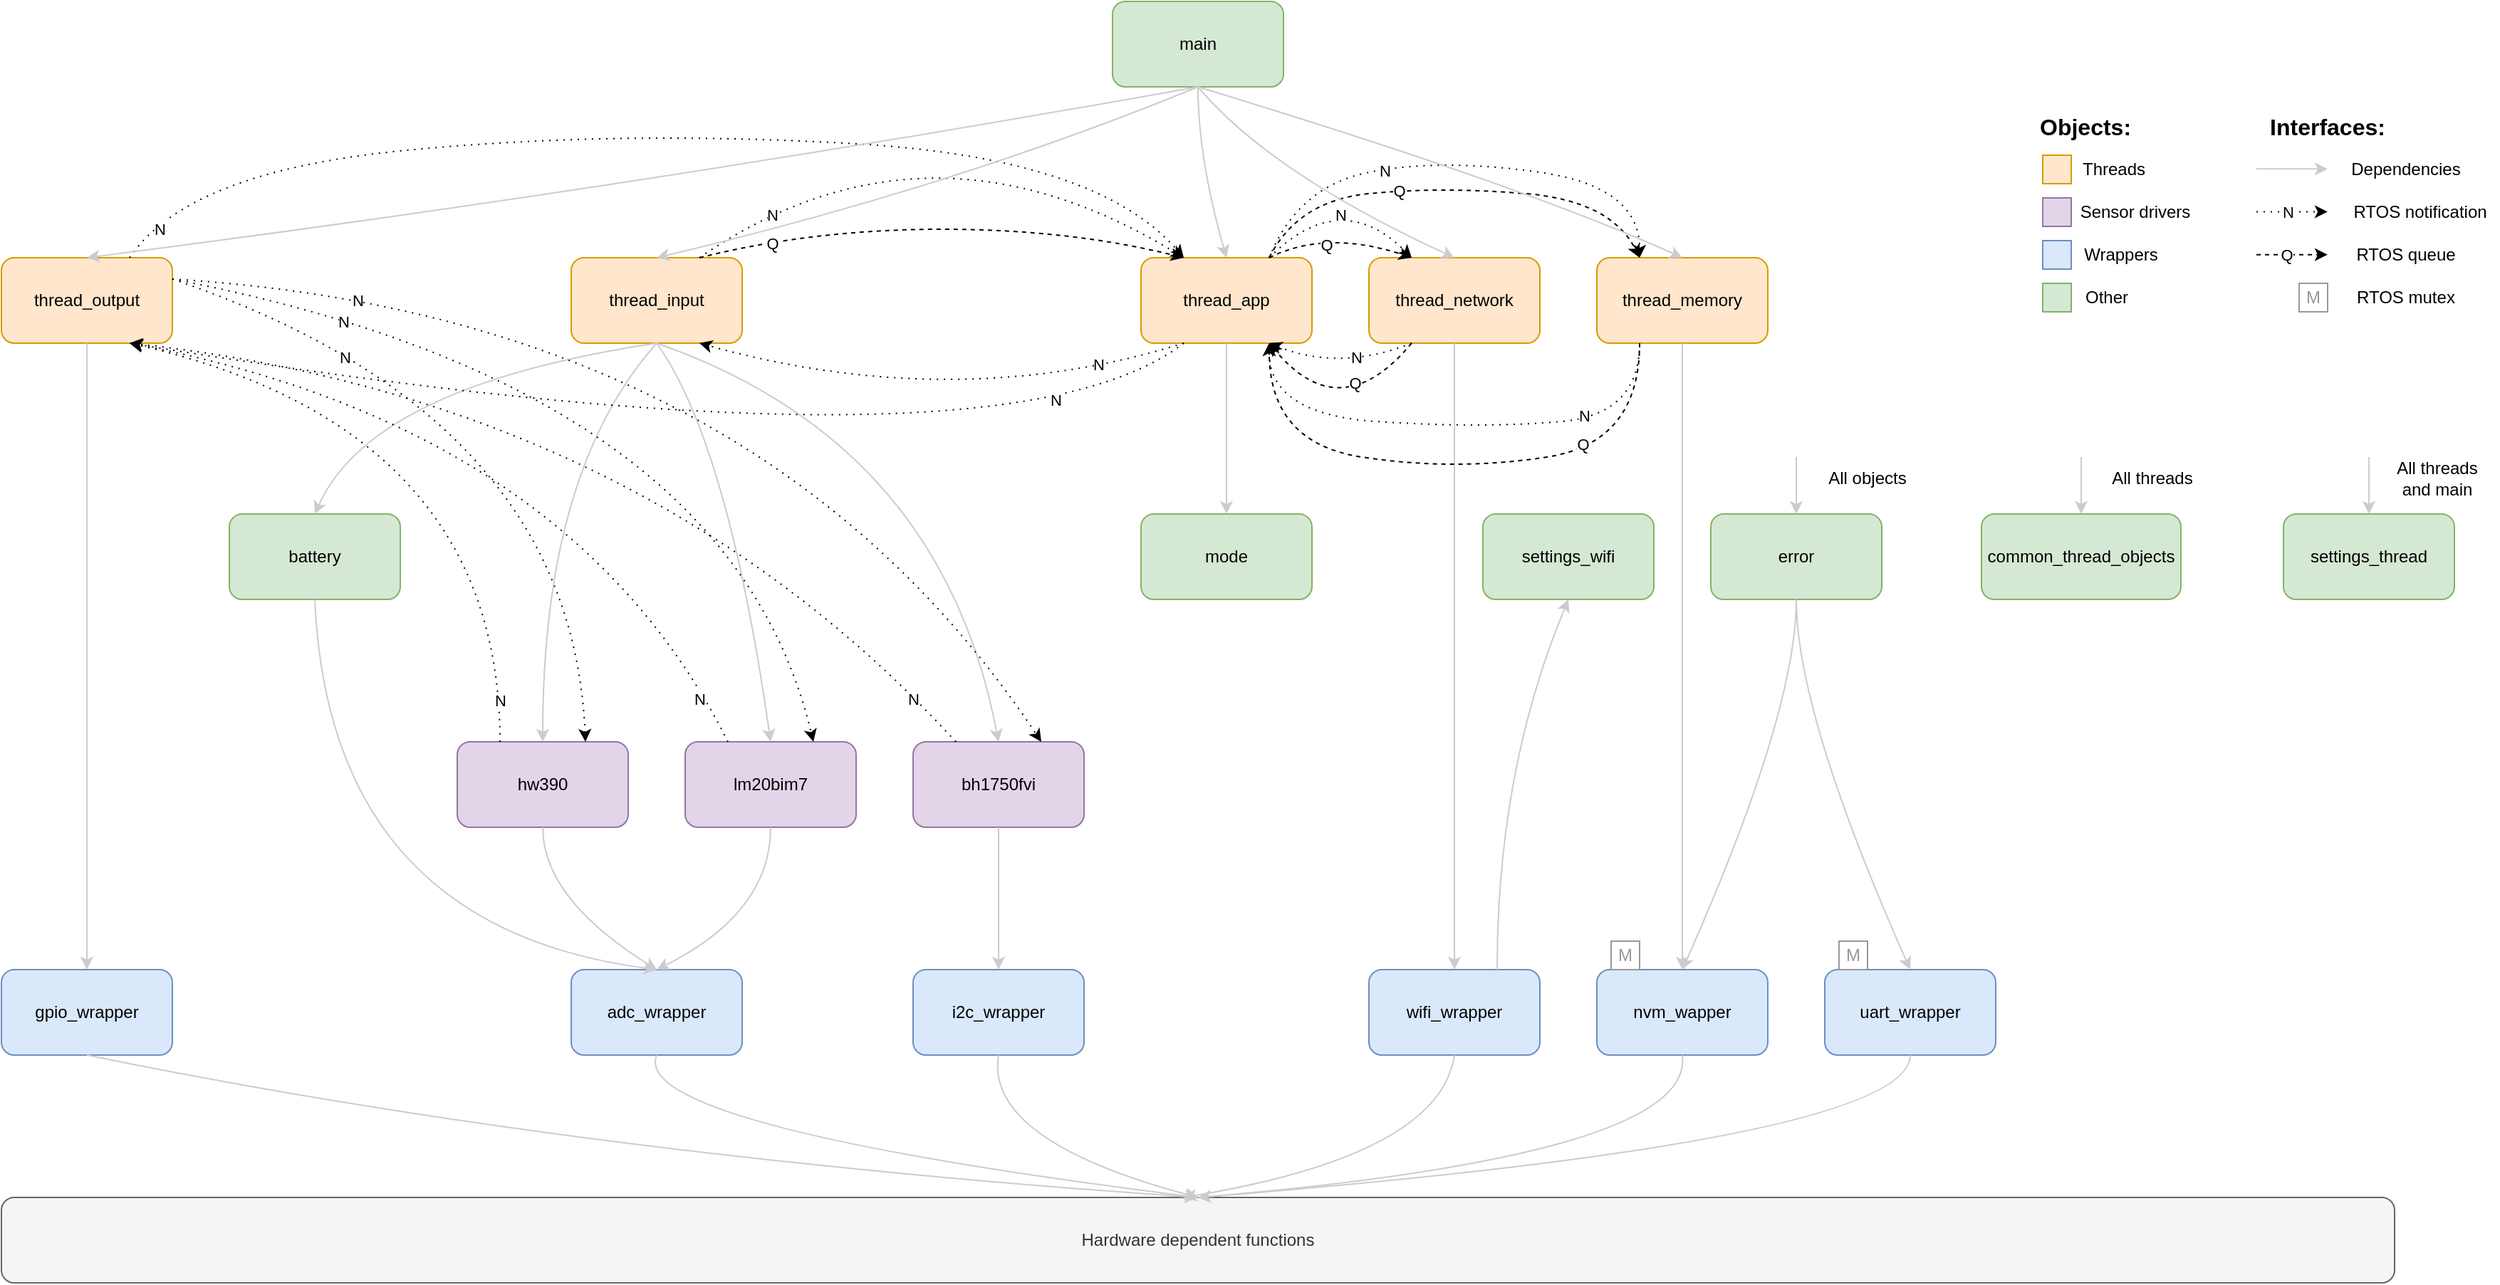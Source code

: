 <mxfile version="21.6.5" type="google">
  <diagram name="Page-1" id="Qhbv0L-M8v_GI2V6HR2L">
    <mxGraphModel grid="1" page="1" gridSize="10" guides="1" tooltips="1" connect="1" arrows="1" fold="1" pageScale="1" pageWidth="850" pageHeight="1100" math="0" shadow="0">
      <root>
        <mxCell id="0" />
        <mxCell id="1" parent="0" />
        <mxCell id="AQ2B_PwLkIXll5wLbdg6-1" value="thread_input" style="rounded=1;whiteSpace=wrap;html=1;fillColor=#ffe6cc;strokeColor=#d79b00;" vertex="1" parent="1">
          <mxGeometry x="-40" y="110" width="120" height="60" as="geometry" />
        </mxCell>
        <mxCell id="AQ2B_PwLkIXll5wLbdg6-2" value="thread_output" style="rounded=1;whiteSpace=wrap;html=1;fillColor=#ffe6cc;strokeColor=#d79b00;" vertex="1" parent="1">
          <mxGeometry x="-440" y="110" width="120" height="60" as="geometry" />
        </mxCell>
        <mxCell id="AQ2B_PwLkIXll5wLbdg6-3" value="thread_app" style="rounded=1;whiteSpace=wrap;html=1;fillColor=#ffe6cc;strokeColor=#d79b00;" vertex="1" parent="1">
          <mxGeometry x="360" y="110" width="120" height="60" as="geometry" />
        </mxCell>
        <mxCell id="AQ2B_PwLkIXll5wLbdg6-4" value="thread_network" style="rounded=1;whiteSpace=wrap;html=1;fillColor=#ffe6cc;strokeColor=#d79b00;" vertex="1" parent="1">
          <mxGeometry x="520" y="110" width="120" height="60" as="geometry" />
        </mxCell>
        <mxCell id="AQ2B_PwLkIXll5wLbdg6-5" value="thread_memory" style="rounded=1;whiteSpace=wrap;html=1;fillColor=#ffe6cc;strokeColor=#d79b00;" vertex="1" parent="1">
          <mxGeometry x="680" y="110" width="120" height="60" as="geometry" />
        </mxCell>
        <mxCell id="AQ2B_PwLkIXll5wLbdg6-6" value="hw390" style="rounded=1;whiteSpace=wrap;html=1;fillColor=#e1d5e7;strokeColor=#9673a6;" vertex="1" parent="1">
          <mxGeometry x="-120" y="450" width="120" height="60" as="geometry" />
        </mxCell>
        <mxCell id="AQ2B_PwLkIXll5wLbdg6-7" value="lm20bim7" style="rounded=1;whiteSpace=wrap;html=1;fillColor=#e1d5e7;strokeColor=#9673a6;" vertex="1" parent="1">
          <mxGeometry x="40" y="450" width="120" height="60" as="geometry" />
        </mxCell>
        <mxCell id="AQ2B_PwLkIXll5wLbdg6-8" value="bh1750fvi" style="rounded=1;whiteSpace=wrap;html=1;fillColor=#e1d5e7;strokeColor=#9673a6;" vertex="1" parent="1">
          <mxGeometry x="200" y="450" width="120" height="60" as="geometry" />
        </mxCell>
        <mxCell id="AQ2B_PwLkIXll5wLbdg6-9" value="Hardware dependent functions" style="rounded=1;whiteSpace=wrap;html=1;fillColor=#f5f5f5;fontColor=#333333;strokeColor=#666666;" vertex="1" parent="1">
          <mxGeometry x="-440" y="770" width="1680" height="60" as="geometry" />
        </mxCell>
        <mxCell id="AQ2B_PwLkIXll5wLbdg6-10" value="battery" style="rounded=1;whiteSpace=wrap;html=1;fillColor=#d5e8d4;strokeColor=#82b366;" vertex="1" parent="1">
          <mxGeometry x="-280" y="290" width="120" height="60" as="geometry" />
        </mxCell>
        <mxCell id="AQ2B_PwLkIXll5wLbdg6-11" value="mode" style="rounded=1;whiteSpace=wrap;html=1;fillColor=#d5e8d4;strokeColor=#82b366;" vertex="1" parent="1">
          <mxGeometry x="360" y="290" width="120" height="60" as="geometry" />
        </mxCell>
        <mxCell id="AQ2B_PwLkIXll5wLbdg6-13" value="wifi_wrapper" style="rounded=1;whiteSpace=wrap;html=1;fillColor=#dae8fc;strokeColor=#6c8ebf;" vertex="1" parent="1">
          <mxGeometry x="520" y="610" width="120" height="60" as="geometry" />
        </mxCell>
        <mxCell id="AQ2B_PwLkIXll5wLbdg6-14" value="error" style="rounded=1;whiteSpace=wrap;html=1;fillColor=#d5e8d4;strokeColor=#82b366;" vertex="1" parent="1">
          <mxGeometry x="760" y="290" width="120" height="60" as="geometry" />
        </mxCell>
        <mxCell id="AQ2B_PwLkIXll5wLbdg6-15" value="uart_wrapper" style="rounded=1;whiteSpace=wrap;html=1;fillColor=#dae8fc;strokeColor=#6c8ebf;" vertex="1" parent="1">
          <mxGeometry x="840" y="610" width="120" height="60" as="geometry" />
        </mxCell>
        <mxCell id="AQ2B_PwLkIXll5wLbdg6-16" value="i2c_wrapper" style="rounded=1;whiteSpace=wrap;html=1;fillColor=#dae8fc;strokeColor=#6c8ebf;" vertex="1" parent="1">
          <mxGeometry x="200" y="610" width="120" height="60" as="geometry" />
        </mxCell>
        <mxCell id="AQ2B_PwLkIXll5wLbdg6-17" value="gpio_wrapper" style="rounded=1;whiteSpace=wrap;html=1;fillColor=#dae8fc;strokeColor=#6c8ebf;" vertex="1" parent="1">
          <mxGeometry x="-440" y="610" width="120" height="60" as="geometry" />
        </mxCell>
        <mxCell id="AQ2B_PwLkIXll5wLbdg6-18" value="adc_wrapper" style="rounded=1;whiteSpace=wrap;html=1;fillColor=#dae8fc;strokeColor=#6c8ebf;" vertex="1" parent="1">
          <mxGeometry x="-40" y="610" width="120" height="60" as="geometry" />
        </mxCell>
        <mxCell id="AQ2B_PwLkIXll5wLbdg6-19" value="nvm_wapper" style="rounded=1;whiteSpace=wrap;html=1;fillColor=#dae8fc;strokeColor=#6c8ebf;" vertex="1" parent="1">
          <mxGeometry x="680" y="610" width="120" height="60" as="geometry" />
        </mxCell>
        <mxCell id="AQ2B_PwLkIXll5wLbdg6-21" value="Threads" style="text;html=1;align=center;verticalAlign=middle;whiteSpace=wrap;rounded=0;" vertex="1" parent="1">
          <mxGeometry x="1013" y="33" width="60" height="30" as="geometry" />
        </mxCell>
        <mxCell id="AQ2B_PwLkIXll5wLbdg6-22" value="" style="rounded=0;whiteSpace=wrap;html=1;strokeColor=#d79b00;fillColor=#ffe6cc;" vertex="1" parent="1">
          <mxGeometry x="993" y="38" width="20" height="20" as="geometry" />
        </mxCell>
        <mxCell id="AQ2B_PwLkIXll5wLbdg6-23" value="Sensor drivers" style="text;html=1;align=center;verticalAlign=middle;whiteSpace=wrap;rounded=0;" vertex="1" parent="1">
          <mxGeometry x="1013" y="63" width="90" height="30" as="geometry" />
        </mxCell>
        <mxCell id="AQ2B_PwLkIXll5wLbdg6-24" value="" style="rounded=0;whiteSpace=wrap;html=1;strokeColor=#9673a6;fillColor=#e1d5e7;" vertex="1" parent="1">
          <mxGeometry x="993" y="68" width="20" height="20" as="geometry" />
        </mxCell>
        <mxCell id="AQ2B_PwLkIXll5wLbdg6-27" value="Wrappers" style="text;html=1;align=center;verticalAlign=middle;whiteSpace=wrap;rounded=0;" vertex="1" parent="1">
          <mxGeometry x="1013" y="93" width="70" height="30" as="geometry" />
        </mxCell>
        <mxCell id="AQ2B_PwLkIXll5wLbdg6-28" value="" style="rounded=0;whiteSpace=wrap;html=1;strokeColor=#6c8ebf;fillColor=#dae8fc;" vertex="1" parent="1">
          <mxGeometry x="993" y="98" width="20" height="20" as="geometry" />
        </mxCell>
        <mxCell id="AQ2B_PwLkIXll5wLbdg6-29" value="Other" style="text;html=1;align=center;verticalAlign=middle;whiteSpace=wrap;rounded=0;" vertex="1" parent="1">
          <mxGeometry x="1013" y="123" width="50" height="30" as="geometry" />
        </mxCell>
        <mxCell id="AQ2B_PwLkIXll5wLbdg6-30" value="" style="rounded=0;whiteSpace=wrap;html=1;strokeColor=#82b366;fillColor=#d5e8d4;" vertex="1" parent="1">
          <mxGeometry x="993" y="128" width="20" height="20" as="geometry" />
        </mxCell>
        <mxCell id="AQ2B_PwLkIXll5wLbdg6-31" value="&lt;b&gt;&lt;font style=&quot;font-size: 16px;&quot;&gt;Objects:&lt;/font&gt;&lt;/b&gt;" style="text;html=1;align=center;verticalAlign=middle;whiteSpace=wrap;rounded=0;" vertex="1" parent="1">
          <mxGeometry x="993" y="3" width="60" height="30" as="geometry" />
        </mxCell>
        <mxCell id="AQ2B_PwLkIXll5wLbdg6-33" value="" style="endArrow=classic;html=1;rounded=0;entryX=0.5;entryY=0;entryDx=0;entryDy=0;strokeColor=#CCCCCC;" edge="1" parent="1" target="AQ2B_PwLkIXll5wLbdg6-14">
          <mxGeometry width="50" height="50" relative="1" as="geometry">
            <mxPoint x="820" y="250" as="sourcePoint" />
            <mxPoint x="740" y="235" as="targetPoint" />
          </mxGeometry>
        </mxCell>
        <mxCell id="AQ2B_PwLkIXll5wLbdg6-35" value="All objects" style="text;html=1;align=center;verticalAlign=middle;whiteSpace=wrap;rounded=0;" vertex="1" parent="1">
          <mxGeometry x="830" y="250" width="80" height="30" as="geometry" />
        </mxCell>
        <mxCell id="AQ2B_PwLkIXll5wLbdg6-40" value="" style="endArrow=classic;html=1;rounded=0;entryX=0.5;entryY=0;entryDx=0;entryDy=0;exitX=0.5;exitY=1;exitDx=0;exitDy=0;strokeColor=#CCCCCC;" edge="1" parent="1" source="AQ2B_PwLkIXll5wLbdg6-8" target="AQ2B_PwLkIXll5wLbdg6-16">
          <mxGeometry width="50" height="50" relative="1" as="geometry">
            <mxPoint x="90" y="40" as="sourcePoint" />
            <mxPoint x="-380" y="320" as="targetPoint" />
          </mxGeometry>
        </mxCell>
        <mxCell id="AQ2B_PwLkIXll5wLbdg6-48" value="" style="curved=1;endArrow=classic;html=1;rounded=0;exitX=0.5;exitY=1;exitDx=0;exitDy=0;entryX=0.5;entryY=0;entryDx=0;entryDy=0;strokeColor=#CCCCCC;" edge="1" parent="1" source="AQ2B_PwLkIXll5wLbdg6-10" target="AQ2B_PwLkIXll5wLbdg6-18">
          <mxGeometry width="50" height="50" relative="1" as="geometry">
            <mxPoint x="420" y="490" as="sourcePoint" />
            <mxPoint x="470" y="440" as="targetPoint" />
            <Array as="points">
              <mxPoint x="-210" y="580" />
            </Array>
          </mxGeometry>
        </mxCell>
        <mxCell id="AQ2B_PwLkIXll5wLbdg6-55" value="" style="endArrow=classic;html=1;rounded=0;entryX=0.5;entryY=0;entryDx=0;entryDy=0;exitX=0.5;exitY=1;exitDx=0;exitDy=0;strokeColor=#CCCCCC;" edge="1" parent="1" source="AQ2B_PwLkIXll5wLbdg6-5" target="AQ2B_PwLkIXll5wLbdg6-19">
          <mxGeometry width="50" height="50" relative="1" as="geometry">
            <mxPoint x="720" y="250" as="sourcePoint" />
            <mxPoint x="720" y="350" as="targetPoint" />
          </mxGeometry>
        </mxCell>
        <mxCell id="AQ2B_PwLkIXll5wLbdg6-56" value="" style="endArrow=classic;html=1;rounded=0;entryX=0.5;entryY=0;entryDx=0;entryDy=0;exitX=0.5;exitY=1;exitDx=0;exitDy=0;strokeColor=#CCCCCC;" edge="1" parent="1" source="AQ2B_PwLkIXll5wLbdg6-3" target="AQ2B_PwLkIXll5wLbdg6-11">
          <mxGeometry width="50" height="50" relative="1" as="geometry">
            <mxPoint x="-220.59" y="240" as="sourcePoint" />
            <mxPoint x="-220.59" y="340" as="targetPoint" />
          </mxGeometry>
        </mxCell>
        <mxCell id="AQ2B_PwLkIXll5wLbdg6-57" value="" style="endArrow=classic;html=1;rounded=0;entryX=0.5;entryY=0;entryDx=0;entryDy=0;exitX=0.5;exitY=1;exitDx=0;exitDy=0;strokeColor=#CCCCCC;" edge="1" parent="1" source="AQ2B_PwLkIXll5wLbdg6-4" target="AQ2B_PwLkIXll5wLbdg6-13">
          <mxGeometry width="50" height="50" relative="1" as="geometry">
            <mxPoint x="579.29" y="350" as="sourcePoint" />
            <mxPoint x="579.29" y="450" as="targetPoint" />
          </mxGeometry>
        </mxCell>
        <mxCell id="AQ2B_PwLkIXll5wLbdg6-60" value="" style="curved=1;endArrow=classic;html=1;rounded=0;exitX=0.5;exitY=1;exitDx=0;exitDy=0;entryX=0.5;entryY=0;entryDx=0;entryDy=0;strokeColor=#CCCCCC;" edge="1" parent="1" source="AQ2B_PwLkIXll5wLbdg6-14" target="AQ2B_PwLkIXll5wLbdg6-15">
          <mxGeometry width="50" height="50" relative="1" as="geometry">
            <mxPoint x="850" y="370" as="sourcePoint" />
            <mxPoint x="980" y="630" as="targetPoint" />
            <Array as="points">
              <mxPoint x="820" y="430" />
            </Array>
          </mxGeometry>
        </mxCell>
        <mxCell id="AQ2B_PwLkIXll5wLbdg6-61" value="" style="curved=1;endArrow=classic;html=1;rounded=0;exitX=0.5;exitY=1;exitDx=0;exitDy=0;entryX=0.5;entryY=0;entryDx=0;entryDy=0;strokeColor=#CCCCCC;" edge="1" parent="1" source="AQ2B_PwLkIXll5wLbdg6-6" target="AQ2B_PwLkIXll5wLbdg6-18">
          <mxGeometry width="50" height="50" relative="1" as="geometry">
            <mxPoint x="-70" y="540" as="sourcePoint" />
            <mxPoint x="60" y="800" as="targetPoint" />
            <Array as="points">
              <mxPoint x="-60" y="560" />
            </Array>
          </mxGeometry>
        </mxCell>
        <mxCell id="AQ2B_PwLkIXll5wLbdg6-67" value="" style="curved=1;endArrow=classic;html=1;rounded=0;exitX=0.5;exitY=1;exitDx=0;exitDy=0;entryX=0.5;entryY=0;entryDx=0;entryDy=0;strokeColor=#CCCCCC;" edge="1" parent="1" source="AQ2B_PwLkIXll5wLbdg6-1" target="AQ2B_PwLkIXll5wLbdg6-6">
          <mxGeometry width="50" height="50" relative="1" as="geometry">
            <mxPoint x="190" y="200" as="sourcePoint" />
            <mxPoint x="30" y="460" as="targetPoint" />
            <Array as="points">
              <mxPoint x="-60" y="260" />
            </Array>
          </mxGeometry>
        </mxCell>
        <mxCell id="AQ2B_PwLkIXll5wLbdg6-68" value="" style="curved=1;endArrow=classic;html=1;rounded=0;exitX=0.5;exitY=1;exitDx=0;exitDy=0;entryX=0.5;entryY=0;entryDx=0;entryDy=0;strokeColor=#CCCCCC;" edge="1" parent="1" source="AQ2B_PwLkIXll5wLbdg6-1" target="AQ2B_PwLkIXll5wLbdg6-8">
          <mxGeometry width="50" height="50" relative="1" as="geometry">
            <mxPoint x="40" y="130" as="sourcePoint" />
            <mxPoint x="-120" y="390" as="targetPoint" />
            <Array as="points">
              <mxPoint x="220" y="240" />
            </Array>
          </mxGeometry>
        </mxCell>
        <mxCell id="AQ2B_PwLkIXll5wLbdg6-69" value="" style="curved=1;endArrow=classic;html=1;rounded=0;exitX=0.5;exitY=1;exitDx=0;exitDy=0;entryX=0.5;entryY=0;entryDx=0;entryDy=0;strokeColor=#CCCCCC;" edge="1" parent="1" source="AQ2B_PwLkIXll5wLbdg6-14" target="AQ2B_PwLkIXll5wLbdg6-19">
          <mxGeometry width="50" height="50" relative="1" as="geometry">
            <mxPoint x="1100" y="290" as="sourcePoint" />
            <mxPoint x="940" y="550" as="targetPoint" />
            <Array as="points">
              <mxPoint x="820" y="430" />
            </Array>
          </mxGeometry>
        </mxCell>
        <mxCell id="AQ2B_PwLkIXll5wLbdg6-70" value="" style="endArrow=classic;html=1;rounded=0;exitX=0.5;exitY=1;exitDx=0;exitDy=0;strokeColor=#CCCCCC;" edge="1" parent="1" source="AQ2B_PwLkIXll5wLbdg6-2" target="AQ2B_PwLkIXll5wLbdg6-17">
          <mxGeometry width="50" height="50" relative="1" as="geometry">
            <mxPoint x="410" y="250" as="sourcePoint" />
            <mxPoint x="410" y="350" as="targetPoint" />
          </mxGeometry>
        </mxCell>
        <mxCell id="AQ2B_PwLkIXll5wLbdg6-71" value="" style="curved=1;endArrow=classic;html=1;rounded=0;exitX=0.5;exitY=1;exitDx=0;exitDy=0;entryX=0.5;entryY=0;entryDx=0;entryDy=0;strokeColor=#CCCCCC;" edge="1" parent="1" source="AQ2B_PwLkIXll5wLbdg6-1" target="AQ2B_PwLkIXll5wLbdg6-7">
          <mxGeometry width="50" height="50" relative="1" as="geometry">
            <mxPoint x="300" y="210" as="sourcePoint" />
            <mxPoint x="-20" y="490" as="targetPoint" />
            <Array as="points">
              <mxPoint x="70" y="240" />
            </Array>
          </mxGeometry>
        </mxCell>
        <mxCell id="AQ2B_PwLkIXll5wLbdg6-72" value="settings_wifi" style="rounded=1;whiteSpace=wrap;html=1;fillColor=#d5e8d4;strokeColor=#82b366;" vertex="1" parent="1">
          <mxGeometry x="600" y="290" width="120" height="60" as="geometry" />
        </mxCell>
        <mxCell id="AQ2B_PwLkIXll5wLbdg6-73" value="common_thread_objects" style="rounded=1;whiteSpace=wrap;html=1;fillColor=#d5e8d4;strokeColor=#82b366;" vertex="1" parent="1">
          <mxGeometry x="950" y="290" width="140" height="60" as="geometry" />
        </mxCell>
        <mxCell id="AQ2B_PwLkIXll5wLbdg6-74" value="All threads" style="text;html=1;align=center;verticalAlign=middle;whiteSpace=wrap;rounded=0;" vertex="1" parent="1">
          <mxGeometry x="1030" y="250" width="80" height="30" as="geometry" />
        </mxCell>
        <mxCell id="AQ2B_PwLkIXll5wLbdg6-75" value="" style="endArrow=classic;html=1;rounded=0;entryX=0.5;entryY=0;entryDx=0;entryDy=0;strokeColor=#CCCCCC;" edge="1" parent="1" target="AQ2B_PwLkIXll5wLbdg6-73">
          <mxGeometry width="50" height="50" relative="1" as="geometry">
            <mxPoint x="1020" y="250" as="sourcePoint" />
            <mxPoint x="1030" y="270" as="targetPoint" />
          </mxGeometry>
        </mxCell>
        <mxCell id="AQ2B_PwLkIXll5wLbdg6-76" value="" style="curved=1;endArrow=classic;html=1;rounded=0;entryX=0.5;entryY=1;entryDx=0;entryDy=0;strokeColor=#CCCCCC;exitX=0.75;exitY=0;exitDx=0;exitDy=0;" edge="1" parent="1" source="AQ2B_PwLkIXll5wLbdg6-13" target="AQ2B_PwLkIXll5wLbdg6-72">
          <mxGeometry width="50" height="50" relative="1" as="geometry">
            <mxPoint x="630" y="530" as="sourcePoint" />
            <mxPoint x="490" y="460" as="targetPoint" />
            <Array as="points">
              <mxPoint x="610" y="470" />
            </Array>
          </mxGeometry>
        </mxCell>
        <mxCell id="AQ2B_PwLkIXll5wLbdg6-77" value="" style="endArrow=classic;html=1;rounded=0;entryX=0.5;entryY=0;entryDx=0;entryDy=0;strokeColor=#CCCCCC;" edge="1" parent="1">
          <mxGeometry width="50" height="50" relative="1" as="geometry">
            <mxPoint x="1143" y="47.66" as="sourcePoint" />
            <mxPoint x="1193" y="47.66" as="targetPoint" />
          </mxGeometry>
        </mxCell>
        <mxCell id="AQ2B_PwLkIXll5wLbdg6-78" value="Dependencies" style="text;html=1;align=center;verticalAlign=middle;whiteSpace=wrap;rounded=0;" vertex="1" parent="1">
          <mxGeometry x="1203" y="33" width="90" height="30" as="geometry" />
        </mxCell>
        <mxCell id="AQ2B_PwLkIXll5wLbdg6-79" value="RTOS notification" style="text;html=1;align=center;verticalAlign=middle;whiteSpace=wrap;rounded=0;" vertex="1" parent="1">
          <mxGeometry x="1203" y="63" width="110" height="30" as="geometry" />
        </mxCell>
        <mxCell id="AQ2B_PwLkIXll5wLbdg6-81" value="RTOS queue" style="text;html=1;align=center;verticalAlign=middle;whiteSpace=wrap;rounded=0;" vertex="1" parent="1">
          <mxGeometry x="1203" y="93" width="90" height="30" as="geometry" />
        </mxCell>
        <mxCell id="AQ2B_PwLkIXll5wLbdg6-82" value="RTOS mutex" style="text;html=1;align=center;verticalAlign=middle;whiteSpace=wrap;rounded=0;" vertex="1" parent="1">
          <mxGeometry x="1203" y="123" width="90" height="30" as="geometry" />
        </mxCell>
        <mxCell id="AQ2B_PwLkIXll5wLbdg6-83" value="" style="endArrow=classic;html=1;rounded=0;entryX=0.5;entryY=0;entryDx=0;entryDy=0;strokeColor=#000000;dashed=1;dashPattern=1 4;" edge="1" parent="1">
          <mxGeometry width="50" height="50" relative="1" as="geometry">
            <mxPoint x="1143" y="77.73" as="sourcePoint" />
            <mxPoint x="1193" y="77.73" as="targetPoint" />
          </mxGeometry>
        </mxCell>
        <mxCell id="AQ2B_PwLkIXll5wLbdg6-90" value="N" style="edgeLabel;html=1;align=center;verticalAlign=middle;resizable=0;points=[];fontColor=#000000;" connectable="0" vertex="1" parent="AQ2B_PwLkIXll5wLbdg6-83">
          <mxGeometry x="-0.147" relative="1" as="geometry">
            <mxPoint as="offset" />
          </mxGeometry>
        </mxCell>
        <mxCell id="AQ2B_PwLkIXll5wLbdg6-84" value="" style="endArrow=classic;html=1;rounded=0;entryX=0.5;entryY=0;entryDx=0;entryDy=0;strokeColor=#000000;dashed=1;" edge="1" parent="1">
          <mxGeometry width="50" height="50" relative="1" as="geometry">
            <mxPoint x="1143" y="107.86" as="sourcePoint" />
            <mxPoint x="1193" y="107.86" as="targetPoint" />
          </mxGeometry>
        </mxCell>
        <mxCell id="AQ2B_PwLkIXll5wLbdg6-88" value="Q" style="edgeLabel;html=1;align=center;verticalAlign=middle;resizable=0;points=[];fontColor=#000000;" connectable="0" vertex="1" parent="AQ2B_PwLkIXll5wLbdg6-84">
          <mxGeometry x="-0.181" relative="1" as="geometry">
            <mxPoint as="offset" />
          </mxGeometry>
        </mxCell>
        <mxCell id="AQ2B_PwLkIXll5wLbdg6-85" value="M" style="rounded=0;whiteSpace=wrap;html=1;strokeColor=#999999;fontColor=#999999;" vertex="1" parent="1">
          <mxGeometry x="1173" y="128" width="20" height="20" as="geometry" />
        </mxCell>
        <mxCell id="AQ2B_PwLkIXll5wLbdg6-95" value="" style="curved=1;endArrow=classic;html=1;rounded=0;exitX=0.5;exitY=1;exitDx=0;exitDy=0;entryX=0.5;entryY=0;entryDx=0;entryDy=0;strokeColor=#CCCCCC;" edge="1" parent="1" source="AQ2B_PwLkIXll5wLbdg6-18" target="AQ2B_PwLkIXll5wLbdg6-9">
          <mxGeometry width="50" height="50" relative="1" as="geometry">
            <mxPoint x="100" y="660" as="sourcePoint" />
            <mxPoint x="260" y="760" as="targetPoint" />
            <Array as="points">
              <mxPoint y="720" />
            </Array>
          </mxGeometry>
        </mxCell>
        <mxCell id="AQ2B_PwLkIXll5wLbdg6-96" value="" style="curved=1;endArrow=classic;html=1;rounded=0;exitX=0.5;exitY=1;exitDx=0;exitDy=0;entryX=0.5;entryY=0;entryDx=0;entryDy=0;strokeColor=#CCCCCC;" edge="1" parent="1" source="AQ2B_PwLkIXll5wLbdg6-16" target="AQ2B_PwLkIXll5wLbdg6-9">
          <mxGeometry width="50" height="50" relative="1" as="geometry">
            <mxPoint x="-280" y="640" as="sourcePoint" />
            <mxPoint x="-120" y="740" as="targetPoint" />
            <Array as="points">
              <mxPoint x="250" y="730" />
            </Array>
          </mxGeometry>
        </mxCell>
        <mxCell id="AQ2B_PwLkIXll5wLbdg6-97" value="" style="curved=1;endArrow=classic;html=1;rounded=0;exitX=0.5;exitY=1;exitDx=0;exitDy=0;strokeColor=#CCCCCC;entryX=0.5;entryY=0;entryDx=0;entryDy=0;" edge="1" parent="1" source="AQ2B_PwLkIXll5wLbdg6-17" target="AQ2B_PwLkIXll5wLbdg6-9">
          <mxGeometry width="50" height="50" relative="1" as="geometry">
            <mxPoint x="450" y="620" as="sourcePoint" />
            <mxPoint x="290" y="730" as="targetPoint" />
            <Array as="points">
              <mxPoint x="-40" y="740" />
            </Array>
          </mxGeometry>
        </mxCell>
        <mxCell id="AQ2B_PwLkIXll5wLbdg6-98" value="" style="curved=1;endArrow=classic;html=1;rounded=0;exitX=0.5;exitY=1;exitDx=0;exitDy=0;strokeColor=#CCCCCC;" edge="1" parent="1" source="AQ2B_PwLkIXll5wLbdg6-13">
          <mxGeometry width="50" height="50" relative="1" as="geometry">
            <mxPoint x="410" y="590" as="sourcePoint" />
            <mxPoint x="390" y="770" as="targetPoint" />
            <Array as="points">
              <mxPoint x="570" y="740" />
            </Array>
          </mxGeometry>
        </mxCell>
        <mxCell id="AQ2B_PwLkIXll5wLbdg6-99" value="" style="curved=1;endArrow=classic;html=1;rounded=0;exitX=0.5;exitY=1;exitDx=0;exitDy=0;strokeColor=#CCCCCC;entryX=0.5;entryY=0;entryDx=0;entryDy=0;" edge="1" parent="1" source="AQ2B_PwLkIXll5wLbdg6-19" target="AQ2B_PwLkIXll5wLbdg6-9">
          <mxGeometry width="50" height="50" relative="1" as="geometry">
            <mxPoint x="720" y="690" as="sourcePoint" />
            <mxPoint x="530" y="790" as="targetPoint" />
            <Array as="points">
              <mxPoint x="750" y="740" />
            </Array>
          </mxGeometry>
        </mxCell>
        <mxCell id="AQ2B_PwLkIXll5wLbdg6-100" value="" style="curved=1;endArrow=classic;html=1;rounded=0;exitX=0.5;exitY=1;exitDx=0;exitDy=0;strokeColor=#CCCCCC;entryX=0.5;entryY=0;entryDx=0;entryDy=0;" edge="1" parent="1" source="AQ2B_PwLkIXll5wLbdg6-15" target="AQ2B_PwLkIXll5wLbdg6-9">
          <mxGeometry width="50" height="50" relative="1" as="geometry">
            <mxPoint x="1070" y="640" as="sourcePoint" />
            <mxPoint x="1150" y="740" as="targetPoint" />
            <Array as="points">
              <mxPoint x="900" y="730" />
            </Array>
          </mxGeometry>
        </mxCell>
        <mxCell id="AQ2B_PwLkIXll5wLbdg6-125" value="" style="curved=1;endArrow=classic;html=1;rounded=0;exitX=0.5;exitY=1;exitDx=0;exitDy=0;entryX=0.5;entryY=0;entryDx=0;entryDy=0;strokeColor=#CCCCCC;" edge="1" parent="1" source="AQ2B_PwLkIXll5wLbdg6-1" target="AQ2B_PwLkIXll5wLbdg6-10">
          <mxGeometry width="50" height="50" relative="1" as="geometry">
            <mxPoint x="40" y="180" as="sourcePoint" />
            <mxPoint x="110" y="460" as="targetPoint" />
            <Array as="points">
              <mxPoint x="-180" y="200" />
            </Array>
          </mxGeometry>
        </mxCell>
        <mxCell id="AQ2B_PwLkIXll5wLbdg6-128" value="" style="endArrow=classic;html=1;strokeColor=#000000;dashed=1;dashPattern=1 4;curved=1;startArrow=none;startFill=0;entryX=0.75;entryY=0;entryDx=0;entryDy=0;exitX=1;exitY=0.25;exitDx=0;exitDy=0;" edge="1" parent="1" source="AQ2B_PwLkIXll5wLbdg6-2" target="AQ2B_PwLkIXll5wLbdg6-7">
          <mxGeometry width="50" height="50" relative="1" as="geometry">
            <mxPoint x="-430" y="340" as="sourcePoint" />
            <mxPoint x="190" y="420" as="targetPoint" />
            <Array as="points">
              <mxPoint x="70" y="200" />
            </Array>
          </mxGeometry>
        </mxCell>
        <mxCell id="AQ2B_PwLkIXll5wLbdg6-129" value="N" style="edgeLabel;html=1;align=center;verticalAlign=middle;resizable=0;points=[];fontColor=#000000;" connectable="0" vertex="1" parent="AQ2B_PwLkIXll5wLbdg6-128">
          <mxGeometry x="-0.147" relative="1" as="geometry">
            <mxPoint x="-154" y="-23" as="offset" />
          </mxGeometry>
        </mxCell>
        <mxCell id="AQ2B_PwLkIXll5wLbdg6-130" value="" style="endArrow=classic;html=1;strokeColor=#000000;dashed=1;dashPattern=1 4;curved=1;startArrow=none;startFill=0;exitX=1;exitY=0.25;exitDx=0;exitDy=0;entryX=0.75;entryY=0;entryDx=0;entryDy=0;" edge="1" parent="1" source="AQ2B_PwLkIXll5wLbdg6-2" target="AQ2B_PwLkIXll5wLbdg6-8">
          <mxGeometry width="50" height="50" relative="1" as="geometry">
            <mxPoint x="-410" y="90" as="sourcePoint" />
            <mxPoint x="320" y="370" as="targetPoint" />
            <Array as="points">
              <mxPoint x="90" y="150" />
            </Array>
          </mxGeometry>
        </mxCell>
        <mxCell id="AQ2B_PwLkIXll5wLbdg6-131" value="N" style="edgeLabel;html=1;align=center;verticalAlign=middle;resizable=0;points=[];fontColor=#000000;" connectable="0" vertex="1" parent="AQ2B_PwLkIXll5wLbdg6-130">
          <mxGeometry x="-0.147" relative="1" as="geometry">
            <mxPoint x="-199" y="-5" as="offset" />
          </mxGeometry>
        </mxCell>
        <mxCell id="AQ2B_PwLkIXll5wLbdg6-134" value="" style="endArrow=classic;html=1;entryX=0.25;entryY=0;entryDx=0;entryDy=0;strokeColor=#000000;dashed=1;curved=1;exitX=0.75;exitY=0;exitDx=0;exitDy=0;" edge="1" parent="1" source="AQ2B_PwLkIXll5wLbdg6-1" target="AQ2B_PwLkIXll5wLbdg6-3">
          <mxGeometry width="50" height="50" relative="1" as="geometry">
            <mxPoint x="-40" y="124.33" as="sourcePoint" />
            <mxPoint x="10" y="124.33" as="targetPoint" />
            <Array as="points">
              <mxPoint x="130" y="90" />
              <mxPoint x="310" y="90" />
            </Array>
          </mxGeometry>
        </mxCell>
        <mxCell id="AQ2B_PwLkIXll5wLbdg6-135" value="Q" style="edgeLabel;html=1;align=center;verticalAlign=middle;resizable=0;points=[];fontColor=#000000;" connectable="0" vertex="1" parent="AQ2B_PwLkIXll5wLbdg6-134">
          <mxGeometry x="-0.181" relative="1" as="geometry">
            <mxPoint x="-88" y="10" as="offset" />
          </mxGeometry>
        </mxCell>
        <mxCell id="AQ2B_PwLkIXll5wLbdg6-136" value="" style="endArrow=classic;html=1;strokeColor=#000000;dashed=1;curved=1;exitX=0.75;exitY=0;exitDx=0;exitDy=0;entryX=0.25;entryY=0;entryDx=0;entryDy=0;" edge="1" parent="1" source="AQ2B_PwLkIXll5wLbdg6-3" target="AQ2B_PwLkIXll5wLbdg6-4">
          <mxGeometry width="50" height="50" relative="1" as="geometry">
            <mxPoint x="425" y="70" as="sourcePoint" />
            <mxPoint x="630" y="80" as="targetPoint" />
            <Array as="points">
              <mxPoint x="490" y="90" />
            </Array>
          </mxGeometry>
        </mxCell>
        <mxCell id="AQ2B_PwLkIXll5wLbdg6-137" value="Q" style="edgeLabel;html=1;align=center;verticalAlign=middle;resizable=0;points=[];fontColor=#000000;" connectable="0" vertex="1" parent="AQ2B_PwLkIXll5wLbdg6-136">
          <mxGeometry x="-0.181" relative="1" as="geometry">
            <mxPoint y="10" as="offset" />
          </mxGeometry>
        </mxCell>
        <mxCell id="AQ2B_PwLkIXll5wLbdg6-138" value="" style="endArrow=classic;html=1;strokeColor=#000000;dashed=1;curved=1;entryX=0.25;entryY=0;entryDx=0;entryDy=0;" edge="1" parent="1" target="AQ2B_PwLkIXll5wLbdg6-5">
          <mxGeometry width="50" height="50" relative="1" as="geometry">
            <mxPoint x="450" y="110" as="sourcePoint" />
            <mxPoint x="580" y="50" as="targetPoint" />
            <Array as="points">
              <mxPoint x="470" y="70" />
              <mxPoint x="570" y="60" />
              <mxPoint x="690" y="70" />
            </Array>
          </mxGeometry>
        </mxCell>
        <mxCell id="AQ2B_PwLkIXll5wLbdg6-139" value="Q" style="edgeLabel;html=1;align=center;verticalAlign=middle;resizable=0;points=[];fontColor=#000000;" connectable="0" vertex="1" parent="AQ2B_PwLkIXll5wLbdg6-138">
          <mxGeometry x="-0.181" relative="1" as="geometry">
            <mxPoint x="-11" y="1" as="offset" />
          </mxGeometry>
        </mxCell>
        <mxCell id="AQ2B_PwLkIXll5wLbdg6-140" value="" style="endArrow=classic;html=1;strokeColor=#000000;dashed=1;curved=1;exitX=0.25;exitY=1;exitDx=0;exitDy=0;entryX=0.75;entryY=1;entryDx=0;entryDy=0;" edge="1" parent="1" source="AQ2B_PwLkIXll5wLbdg6-4" target="AQ2B_PwLkIXll5wLbdg6-3">
          <mxGeometry width="50" height="50" relative="1" as="geometry">
            <mxPoint x="460" y="220" as="sourcePoint" />
            <mxPoint x="560" y="220" as="targetPoint" />
            <Array as="points">
              <mxPoint x="500" y="230" />
            </Array>
          </mxGeometry>
        </mxCell>
        <mxCell id="AQ2B_PwLkIXll5wLbdg6-141" value="Q" style="edgeLabel;html=1;align=center;verticalAlign=middle;resizable=0;points=[];fontColor=#000000;" connectable="0" vertex="1" parent="AQ2B_PwLkIXll5wLbdg6-140">
          <mxGeometry x="-0.181" relative="1" as="geometry">
            <mxPoint x="1" y="-21" as="offset" />
          </mxGeometry>
        </mxCell>
        <mxCell id="AQ2B_PwLkIXll5wLbdg6-142" value="" style="endArrow=classic;html=1;strokeColor=#000000;dashed=1;curved=1;exitX=0.25;exitY=1;exitDx=0;exitDy=0;" edge="1" parent="1" source="AQ2B_PwLkIXll5wLbdg6-5">
          <mxGeometry width="50" height="50" relative="1" as="geometry">
            <mxPoint x="470" y="245" as="sourcePoint" />
            <mxPoint x="450" y="170" as="targetPoint" />
            <Array as="points">
              <mxPoint x="710" y="240" />
              <mxPoint x="580" y="260" />
              <mxPoint x="450" y="240" />
            </Array>
          </mxGeometry>
        </mxCell>
        <mxCell id="AQ2B_PwLkIXll5wLbdg6-143" value="Q" style="edgeLabel;html=1;align=center;verticalAlign=middle;resizable=0;points=[];fontColor=#000000;" connectable="0" vertex="1" parent="AQ2B_PwLkIXll5wLbdg6-142">
          <mxGeometry x="-0.181" relative="1" as="geometry">
            <mxPoint x="54" y="-14" as="offset" />
          </mxGeometry>
        </mxCell>
        <mxCell id="AQ2B_PwLkIXll5wLbdg6-144" value="" style="endArrow=classic;html=1;strokeColor=#000000;dashed=1;dashPattern=1 4;curved=1;startArrow=none;startFill=0;exitX=0.25;exitY=1;exitDx=0;exitDy=0;entryX=0.75;entryY=1;entryDx=0;entryDy=0;" edge="1" parent="1" source="AQ2B_PwLkIXll5wLbdg6-3" target="AQ2B_PwLkIXll5wLbdg6-1">
          <mxGeometry width="50" height="50" relative="1" as="geometry">
            <mxPoint x="390" y="240" as="sourcePoint" />
            <mxPoint x="150" y="260" as="targetPoint" />
            <Array as="points">
              <mxPoint x="230" y="220" />
            </Array>
          </mxGeometry>
        </mxCell>
        <mxCell id="AQ2B_PwLkIXll5wLbdg6-145" value="N" style="edgeLabel;html=1;align=center;verticalAlign=middle;resizable=0;points=[];fontColor=#000000;" connectable="0" vertex="1" parent="AQ2B_PwLkIXll5wLbdg6-144">
          <mxGeometry x="-0.147" relative="1" as="geometry">
            <mxPoint x="84" y="-30" as="offset" />
          </mxGeometry>
        </mxCell>
        <mxCell id="AQ2B_PwLkIXll5wLbdg6-146" value="" style="endArrow=classic;html=1;strokeColor=#000000;dashed=1;dashPattern=1 4;curved=1;startArrow=none;startFill=0;entryX=0.75;entryY=0;entryDx=0;entryDy=0;exitX=1;exitY=0.25;exitDx=0;exitDy=0;" edge="1" parent="1" source="AQ2B_PwLkIXll5wLbdg6-2" target="AQ2B_PwLkIXll5wLbdg6-6">
          <mxGeometry width="50" height="50" relative="1" as="geometry">
            <mxPoint x="-310" y="230" as="sourcePoint" />
            <mxPoint x="140" y="525" as="targetPoint" />
            <Array as="points">
              <mxPoint x="-40" y="220" />
            </Array>
          </mxGeometry>
        </mxCell>
        <mxCell id="AQ2B_PwLkIXll5wLbdg6-147" value="N" style="edgeLabel;html=1;align=center;verticalAlign=middle;resizable=0;points=[];fontColor=#000000;" connectable="0" vertex="1" parent="AQ2B_PwLkIXll5wLbdg6-146">
          <mxGeometry x="-0.147" relative="1" as="geometry">
            <mxPoint x="-92" y="-17" as="offset" />
          </mxGeometry>
        </mxCell>
        <mxCell id="AQ2B_PwLkIXll5wLbdg6-148" value="" style="endArrow=classic;html=1;strokeColor=#000000;dashed=1;dashPattern=1 4;curved=1;startArrow=none;startFill=0;exitX=0.25;exitY=0;exitDx=0;exitDy=0;entryX=0.75;entryY=1;entryDx=0;entryDy=0;" edge="1" parent="1" source="AQ2B_PwLkIXll5wLbdg6-6" target="AQ2B_PwLkIXll5wLbdg6-2">
          <mxGeometry width="50" height="50" relative="1" as="geometry">
            <mxPoint x="-230" y="480" as="sourcePoint" />
            <mxPoint x="-770" y="330" as="targetPoint" />
            <Array as="points">
              <mxPoint x="-90" y="230" />
            </Array>
          </mxGeometry>
        </mxCell>
        <mxCell id="AQ2B_PwLkIXll5wLbdg6-149" value="N" style="edgeLabel;html=1;align=center;verticalAlign=middle;resizable=0;points=[];fontColor=#000000;" connectable="0" vertex="1" parent="AQ2B_PwLkIXll5wLbdg6-148">
          <mxGeometry x="-0.147" relative="1" as="geometry">
            <mxPoint y="178" as="offset" />
          </mxGeometry>
        </mxCell>
        <mxCell id="AQ2B_PwLkIXll5wLbdg6-150" value="" style="endArrow=classic;html=1;strokeColor=#000000;dashed=1;dashPattern=1 4;curved=1;startArrow=none;startFill=0;exitX=0.25;exitY=0;exitDx=0;exitDy=0;entryX=0.75;entryY=1;entryDx=0;entryDy=0;" edge="1" parent="1" source="AQ2B_PwLkIXll5wLbdg6-7" target="AQ2B_PwLkIXll5wLbdg6-2">
          <mxGeometry width="50" height="50" relative="1" as="geometry">
            <mxPoint x="-130" y="510" as="sourcePoint" />
            <mxPoint x="-390" y="230" as="targetPoint" />
            <Array as="points">
              <mxPoint x="-40" y="230" />
            </Array>
          </mxGeometry>
        </mxCell>
        <mxCell id="AQ2B_PwLkIXll5wLbdg6-151" value="N" style="edgeLabel;html=1;align=center;verticalAlign=middle;resizable=0;points=[];fontColor=#000000;" connectable="0" vertex="1" parent="AQ2B_PwLkIXll5wLbdg6-150">
          <mxGeometry x="-0.147" relative="1" as="geometry">
            <mxPoint x="87" y="184" as="offset" />
          </mxGeometry>
        </mxCell>
        <mxCell id="AQ2B_PwLkIXll5wLbdg6-152" value="" style="endArrow=classic;html=1;strokeColor=#000000;dashed=1;dashPattern=1 4;curved=1;startArrow=none;startFill=0;exitX=0.25;exitY=0;exitDx=0;exitDy=0;entryX=0.75;entryY=1;entryDx=0;entryDy=0;" edge="1" parent="1" source="AQ2B_PwLkIXll5wLbdg6-8" target="AQ2B_PwLkIXll5wLbdg6-2">
          <mxGeometry width="50" height="50" relative="1" as="geometry">
            <mxPoint x="-250" y="490" as="sourcePoint" />
            <mxPoint x="-510" y="210" as="targetPoint" />
            <Array as="points">
              <mxPoint x="10" y="210" />
            </Array>
          </mxGeometry>
        </mxCell>
        <mxCell id="AQ2B_PwLkIXll5wLbdg6-153" value="N" style="edgeLabel;html=1;align=center;verticalAlign=middle;resizable=0;points=[];fontColor=#000000;" connectable="0" vertex="1" parent="AQ2B_PwLkIXll5wLbdg6-152">
          <mxGeometry x="-0.147" relative="1" as="geometry">
            <mxPoint x="168" y="186" as="offset" />
          </mxGeometry>
        </mxCell>
        <mxCell id="AQ2B_PwLkIXll5wLbdg6-154" value="M" style="rounded=0;whiteSpace=wrap;html=1;strokeColor=#999999;fontColor=#999999;" vertex="1" parent="1">
          <mxGeometry x="850" y="590" width="20" height="20" as="geometry" />
        </mxCell>
        <mxCell id="AQ2B_PwLkIXll5wLbdg6-157" value="M" style="rounded=0;whiteSpace=wrap;html=1;strokeColor=#999999;fontColor=#999999;" vertex="1" parent="1">
          <mxGeometry x="690" y="590" width="20" height="20" as="geometry" />
        </mxCell>
        <mxCell id="AQ2B_PwLkIXll5wLbdg6-159" value="&lt;b&gt;&lt;font style=&quot;font-size: 16px;&quot;&gt;Interfaces:&lt;/font&gt;&lt;/b&gt;" style="text;html=1;align=center;verticalAlign=middle;whiteSpace=wrap;rounded=0;" vertex="1" parent="1">
          <mxGeometry x="1143" y="3" width="100" height="30" as="geometry" />
        </mxCell>
        <mxCell id="AQ2B_PwLkIXll5wLbdg6-160" value="" style="curved=1;endArrow=classic;html=1;rounded=0;exitX=0.5;exitY=1;exitDx=0;exitDy=0;entryX=0.5;entryY=0;entryDx=0;entryDy=0;strokeColor=#CCCCCC;" edge="1" parent="1" source="AQ2B_PwLkIXll5wLbdg6-7" target="AQ2B_PwLkIXll5wLbdg6-18">
          <mxGeometry width="50" height="50" relative="1" as="geometry">
            <mxPoint x="150" y="560" as="sourcePoint" />
            <mxPoint x="230" y="660" as="targetPoint" />
            <Array as="points">
              <mxPoint x="100" y="570" />
            </Array>
          </mxGeometry>
        </mxCell>
        <mxCell id="AQ2B_PwLkIXll5wLbdg6-162" value="" style="endArrow=classic;html=1;strokeColor=#000000;dashed=1;dashPattern=1 4;curved=1;startArrow=none;startFill=0;exitX=0.25;exitY=1;exitDx=0;exitDy=0;entryX=0.75;entryY=1;entryDx=0;entryDy=0;" edge="1" parent="1" source="AQ2B_PwLkIXll5wLbdg6-3" target="AQ2B_PwLkIXll5wLbdg6-2">
          <mxGeometry width="50" height="50" relative="1" as="geometry">
            <mxPoint x="420" y="220" as="sourcePoint" />
            <mxPoint x="80" y="220" as="targetPoint" />
            <Array as="points">
              <mxPoint x="260" y="270" />
            </Array>
          </mxGeometry>
        </mxCell>
        <mxCell id="AQ2B_PwLkIXll5wLbdg6-163" value="N" style="edgeLabel;html=1;align=center;verticalAlign=middle;resizable=0;points=[];fontColor=#000000;" connectable="0" vertex="1" parent="AQ2B_PwLkIXll5wLbdg6-162">
          <mxGeometry x="-0.147" relative="1" as="geometry">
            <mxPoint x="207" y="-33" as="offset" />
          </mxGeometry>
        </mxCell>
        <mxCell id="AQ2B_PwLkIXll5wLbdg6-164" value="" style="endArrow=classic;html=1;strokeColor=#000000;dashed=1;dashPattern=1 4;curved=1;startArrow=none;startFill=0;exitX=0.75;exitY=0;exitDx=0;exitDy=0;entryX=0.25;entryY=0;entryDx=0;entryDy=0;" edge="1" parent="1" source="AQ2B_PwLkIXll5wLbdg6-3" target="AQ2B_PwLkIXll5wLbdg6-4">
          <mxGeometry width="50" height="50" relative="1" as="geometry">
            <mxPoint x="480" y="-10" as="sourcePoint" />
            <mxPoint x="680" y="20" as="targetPoint" />
            <Array as="points">
              <mxPoint x="500" y="60" />
            </Array>
          </mxGeometry>
        </mxCell>
        <mxCell id="AQ2B_PwLkIXll5wLbdg6-165" value="N" style="edgeLabel;html=1;align=center;verticalAlign=middle;resizable=0;points=[];fontColor=#000000;" connectable="0" vertex="1" parent="AQ2B_PwLkIXll5wLbdg6-164">
          <mxGeometry x="-0.147" relative="1" as="geometry">
            <mxPoint x="7" y="13" as="offset" />
          </mxGeometry>
        </mxCell>
        <mxCell id="AQ2B_PwLkIXll5wLbdg6-166" value="" style="endArrow=classic;html=1;strokeColor=#000000;dashed=1;dashPattern=1 4;curved=1;startArrow=none;startFill=0;exitX=0.75;exitY=0;exitDx=0;exitDy=0;entryX=0.25;entryY=0;entryDx=0;entryDy=0;" edge="1" parent="1" source="AQ2B_PwLkIXll5wLbdg6-3" target="AQ2B_PwLkIXll5wLbdg6-5">
          <mxGeometry width="50" height="50" relative="1" as="geometry">
            <mxPoint x="330" y="50" as="sourcePoint" />
            <mxPoint x="430" y="50" as="targetPoint" />
            <Array as="points">
              <mxPoint x="470" y="60" />
              <mxPoint x="570" y="40" />
              <mxPoint x="710" y="60" />
            </Array>
          </mxGeometry>
        </mxCell>
        <mxCell id="AQ2B_PwLkIXll5wLbdg6-167" value="N" style="edgeLabel;html=1;align=center;verticalAlign=middle;resizable=0;points=[];fontColor=#000000;" connectable="0" vertex="1" parent="AQ2B_PwLkIXll5wLbdg6-166">
          <mxGeometry x="-0.147" relative="1" as="geometry">
            <mxPoint x="-32" y="7" as="offset" />
          </mxGeometry>
        </mxCell>
        <mxCell id="AQ2B_PwLkIXll5wLbdg6-168" value="" style="endArrow=classic;html=1;strokeColor=#000000;dashed=1;dashPattern=1 4;curved=1;startArrow=none;startFill=0;exitX=0.75;exitY=0;exitDx=0;exitDy=0;entryX=0.25;entryY=0;entryDx=0;entryDy=0;" edge="1" parent="1" source="AQ2B_PwLkIXll5wLbdg6-1" target="AQ2B_PwLkIXll5wLbdg6-3">
          <mxGeometry width="50" height="50" relative="1" as="geometry">
            <mxPoint x="-30" y="60" as="sourcePoint" />
            <mxPoint x="70" y="60" as="targetPoint" />
            <Array as="points">
              <mxPoint x="210" />
            </Array>
          </mxGeometry>
        </mxCell>
        <mxCell id="AQ2B_PwLkIXll5wLbdg6-169" value="N" style="edgeLabel;html=1;align=center;verticalAlign=middle;resizable=0;points=[];fontColor=#000000;" connectable="0" vertex="1" parent="AQ2B_PwLkIXll5wLbdg6-168">
          <mxGeometry x="-0.147" relative="1" as="geometry">
            <mxPoint x="-92" y="68" as="offset" />
          </mxGeometry>
        </mxCell>
        <mxCell id="AQ2B_PwLkIXll5wLbdg6-170" value="" style="endArrow=classic;html=1;strokeColor=#000000;dashed=1;dashPattern=1 4;curved=1;startArrow=none;startFill=0;exitX=0.75;exitY=0;exitDx=0;exitDy=0;entryX=0.25;entryY=0;entryDx=0;entryDy=0;" edge="1" parent="1" source="AQ2B_PwLkIXll5wLbdg6-2" target="AQ2B_PwLkIXll5wLbdg6-3">
          <mxGeometry width="50" height="50" relative="1" as="geometry">
            <mxPoint x="-300" y="90" as="sourcePoint" />
            <mxPoint x="40" y="90" as="targetPoint" />
            <Array as="points">
              <mxPoint x="-310" y="50" />
              <mxPoint x="-10" y="20" />
              <mxPoint x="330" y="40" />
            </Array>
          </mxGeometry>
        </mxCell>
        <mxCell id="AQ2B_PwLkIXll5wLbdg6-171" value="N" style="edgeLabel;html=1;align=center;verticalAlign=middle;resizable=0;points=[];fontColor=#000000;" connectable="0" vertex="1" parent="AQ2B_PwLkIXll5wLbdg6-170">
          <mxGeometry x="-0.147" relative="1" as="geometry">
            <mxPoint x="-290" y="67" as="offset" />
          </mxGeometry>
        </mxCell>
        <mxCell id="AQ2B_PwLkIXll5wLbdg6-174" value="" style="endArrow=classic;html=1;strokeColor=#000000;dashed=1;dashPattern=1 4;curved=1;startArrow=none;startFill=0;exitX=0.25;exitY=1;exitDx=0;exitDy=0;entryX=0.75;entryY=1;entryDx=0;entryDy=0;" edge="1" parent="1" source="AQ2B_PwLkIXll5wLbdg6-5" target="AQ2B_PwLkIXll5wLbdg6-3">
          <mxGeometry width="50" height="50" relative="1" as="geometry">
            <mxPoint x="340" y="260" as="sourcePoint" />
            <mxPoint x="440" y="260" as="targetPoint" />
            <Array as="points">
              <mxPoint x="710" y="220" />
              <mxPoint x="600" y="230" />
              <mxPoint x="450" y="220" />
            </Array>
          </mxGeometry>
        </mxCell>
        <mxCell id="AQ2B_PwLkIXll5wLbdg6-175" value="N" style="edgeLabel;html=1;align=center;verticalAlign=middle;resizable=0;points=[];fontColor=#000000;" connectable="0" vertex="1" parent="AQ2B_PwLkIXll5wLbdg6-174">
          <mxGeometry x="-0.147" relative="1" as="geometry">
            <mxPoint x="64" y="-9" as="offset" />
          </mxGeometry>
        </mxCell>
        <mxCell id="AQ2B_PwLkIXll5wLbdg6-176" value="" style="endArrow=classic;html=1;strokeColor=#000000;dashed=1;dashPattern=1 4;curved=1;startArrow=none;startFill=0;exitX=0.25;exitY=1;exitDx=0;exitDy=0;entryX=0.75;entryY=1;entryDx=0;entryDy=0;" edge="1" parent="1" source="AQ2B_PwLkIXll5wLbdg6-4" target="AQ2B_PwLkIXll5wLbdg6-3">
          <mxGeometry width="50" height="50" relative="1" as="geometry">
            <mxPoint x="610" y="220" as="sourcePoint" />
            <mxPoint x="350" y="220" as="targetPoint" />
            <Array as="points">
              <mxPoint x="500" y="190" />
            </Array>
          </mxGeometry>
        </mxCell>
        <mxCell id="AQ2B_PwLkIXll5wLbdg6-177" value="N" style="edgeLabel;html=1;align=center;verticalAlign=middle;resizable=0;points=[];fontColor=#000000;" connectable="0" vertex="1" parent="AQ2B_PwLkIXll5wLbdg6-176">
          <mxGeometry x="-0.147" relative="1" as="geometry">
            <mxPoint x="3" y="-7" as="offset" />
          </mxGeometry>
        </mxCell>
        <mxCell id="NnsVLizpRGxlLEAIqiGT-1" value="settings_thread" style="rounded=1;whiteSpace=wrap;html=1;fillColor=#d5e8d4;strokeColor=#82b366;" vertex="1" parent="1">
          <mxGeometry x="1162" y="290" width="120" height="60" as="geometry" />
        </mxCell>
        <mxCell id="NnsVLizpRGxlLEAIqiGT-2" value="main" style="rounded=1;whiteSpace=wrap;html=1;fillColor=#d5e8d4;strokeColor=#82b366;" vertex="1" parent="1">
          <mxGeometry x="340" y="-70" width="120" height="60" as="geometry" />
        </mxCell>
        <mxCell id="NnsVLizpRGxlLEAIqiGT-3" value="" style="curved=1;endArrow=classic;html=1;rounded=0;exitX=0.5;exitY=1;exitDx=0;exitDy=0;entryX=0.5;entryY=0;entryDx=0;entryDy=0;strokeColor=#CCCCCC;" edge="1" parent="1" source="NnsVLizpRGxlLEAIqiGT-2" target="AQ2B_PwLkIXll5wLbdg6-2">
          <mxGeometry width="50" height="50" relative="1" as="geometry">
            <mxPoint x="650" y="-240" as="sourcePoint" />
            <mxPoint x="570" y="20" as="targetPoint" />
            <Array as="points">
              <mxPoint x="10" y="60" />
            </Array>
          </mxGeometry>
        </mxCell>
        <mxCell id="NnsVLizpRGxlLEAIqiGT-4" value="" style="curved=1;endArrow=classic;html=1;rounded=0;exitX=0.5;exitY=1;exitDx=0;exitDy=0;entryX=0.5;entryY=0;entryDx=0;entryDy=0;strokeColor=#CCCCCC;" edge="1" parent="1" source="NnsVLizpRGxlLEAIqiGT-2" target="AQ2B_PwLkIXll5wLbdg6-1">
          <mxGeometry width="50" height="50" relative="1" as="geometry">
            <mxPoint x="530" y="-170" as="sourcePoint" />
            <mxPoint x="-250" y="-50" as="targetPoint" />
            <Array as="points">
              <mxPoint x="230" y="60" />
            </Array>
          </mxGeometry>
        </mxCell>
        <mxCell id="NnsVLizpRGxlLEAIqiGT-5" value="" style="curved=1;endArrow=classic;html=1;rounded=0;exitX=0.5;exitY=1;exitDx=0;exitDy=0;entryX=0.5;entryY=0;entryDx=0;entryDy=0;strokeColor=#CCCCCC;" edge="1" parent="1" source="NnsVLizpRGxlLEAIqiGT-2" target="AQ2B_PwLkIXll5wLbdg6-3">
          <mxGeometry width="50" height="50" relative="1" as="geometry">
            <mxPoint x="840" y="-57" as="sourcePoint" />
            <mxPoint x="460" y="63" as="targetPoint" />
            <Array as="points">
              <mxPoint x="400" y="40" />
            </Array>
          </mxGeometry>
        </mxCell>
        <mxCell id="NnsVLizpRGxlLEAIqiGT-6" value="" style="curved=1;endArrow=classic;html=1;rounded=0;exitX=0.5;exitY=1;exitDx=0;exitDy=0;entryX=0.5;entryY=0;entryDx=0;entryDy=0;strokeColor=#CCCCCC;" edge="1" parent="1" source="NnsVLizpRGxlLEAIqiGT-2" target="AQ2B_PwLkIXll5wLbdg6-4">
          <mxGeometry width="50" height="50" relative="1" as="geometry">
            <mxPoint x="710" y="-100" as="sourcePoint" />
            <mxPoint x="730" y="20" as="targetPoint" />
            <Array as="points">
              <mxPoint x="450" y="50" />
            </Array>
          </mxGeometry>
        </mxCell>
        <mxCell id="NnsVLizpRGxlLEAIqiGT-7" value="" style="curved=1;endArrow=classic;html=1;rounded=0;exitX=0.5;exitY=1;exitDx=0;exitDy=0;entryX=0.5;entryY=0;entryDx=0;entryDy=0;strokeColor=#CCCCCC;" edge="1" parent="1" source="NnsVLizpRGxlLEAIqiGT-2" target="AQ2B_PwLkIXll5wLbdg6-5">
          <mxGeometry width="50" height="50" relative="1" as="geometry">
            <mxPoint x="660" y="-90" as="sourcePoint" />
            <mxPoint x="840" y="30" as="targetPoint" />
            <Array as="points">
              <mxPoint x="630" y="60" />
            </Array>
          </mxGeometry>
        </mxCell>
        <mxCell id="NnsVLizpRGxlLEAIqiGT-8" value="All threads and main" style="text;html=1;align=center;verticalAlign=middle;whiteSpace=wrap;rounded=0;" vertex="1" parent="1">
          <mxGeometry x="1230" y="250" width="80" height="30" as="geometry" />
        </mxCell>
        <mxCell id="NnsVLizpRGxlLEAIqiGT-9" value="" style="endArrow=classic;html=1;rounded=0;entryX=0.5;entryY=0;entryDx=0;entryDy=0;strokeColor=#CCCCCC;" edge="1" parent="1" target="NnsVLizpRGxlLEAIqiGT-1">
          <mxGeometry width="50" height="50" relative="1" as="geometry">
            <mxPoint x="1222" y="250" as="sourcePoint" />
            <mxPoint x="1240" y="280" as="targetPoint" />
          </mxGeometry>
        </mxCell>
      </root>
    </mxGraphModel>
  </diagram>
</mxfile>
